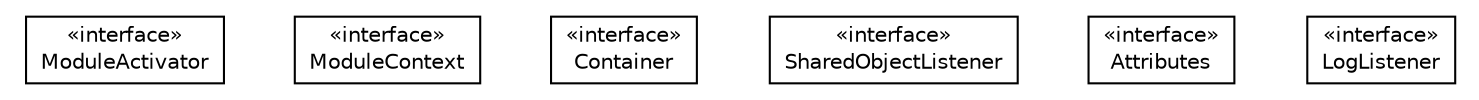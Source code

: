 #!/usr/local/bin/dot
#
# Class diagram 
# Generated by UMLGraph version R5_6-24-gf6e263 (http://www.umlgraph.org/)
#

digraph G {
	edge [fontname="Helvetica",fontsize=10,labelfontname="Helvetica",labelfontsize=10];
	node [fontname="Helvetica",fontsize=10,shape=plaintext];
	nodesep=0.25;
	ranksep=0.5;
	// org.universAAL.middleware.container.ModuleActivator
	c1772 [label=<<table title="org.universAAL.middleware.container.ModuleActivator" border="0" cellborder="1" cellspacing="0" cellpadding="2" port="p" href="./ModuleActivator.html">
		<tr><td><table border="0" cellspacing="0" cellpadding="1">
<tr><td align="center" balign="center"> &#171;interface&#187; </td></tr>
<tr><td align="center" balign="center"> ModuleActivator </td></tr>
		</table></td></tr>
		</table>>, URL="./ModuleActivator.html", fontname="Helvetica", fontcolor="black", fontsize=10.0];
	// org.universAAL.middleware.container.ModuleContext
	c1773 [label=<<table title="org.universAAL.middleware.container.ModuleContext" border="0" cellborder="1" cellspacing="0" cellpadding="2" port="p" href="./ModuleContext.html">
		<tr><td><table border="0" cellspacing="0" cellpadding="1">
<tr><td align="center" balign="center"> &#171;interface&#187; </td></tr>
<tr><td align="center" balign="center"> ModuleContext </td></tr>
		</table></td></tr>
		</table>>, URL="./ModuleContext.html", fontname="Helvetica", fontcolor="black", fontsize=10.0];
	// org.universAAL.middleware.container.Container
	c1774 [label=<<table title="org.universAAL.middleware.container.Container" border="0" cellborder="1" cellspacing="0" cellpadding="2" port="p" href="./Container.html">
		<tr><td><table border="0" cellspacing="0" cellpadding="1">
<tr><td align="center" balign="center"> &#171;interface&#187; </td></tr>
<tr><td align="center" balign="center"> Container </td></tr>
		</table></td></tr>
		</table>>, URL="./Container.html", fontname="Helvetica", fontcolor="black", fontsize=10.0];
	// org.universAAL.middleware.container.SharedObjectListener
	c1775 [label=<<table title="org.universAAL.middleware.container.SharedObjectListener" border="0" cellborder="1" cellspacing="0" cellpadding="2" port="p" href="./SharedObjectListener.html">
		<tr><td><table border="0" cellspacing="0" cellpadding="1">
<tr><td align="center" balign="center"> &#171;interface&#187; </td></tr>
<tr><td align="center" balign="center"> SharedObjectListener </td></tr>
		</table></td></tr>
		</table>>, URL="./SharedObjectListener.html", fontname="Helvetica", fontcolor="black", fontsize=10.0];
	// org.universAAL.middleware.container.Attributes
	c1776 [label=<<table title="org.universAAL.middleware.container.Attributes" border="0" cellborder="1" cellspacing="0" cellpadding="2" port="p" href="./Attributes.html">
		<tr><td><table border="0" cellspacing="0" cellpadding="1">
<tr><td align="center" balign="center"> &#171;interface&#187; </td></tr>
<tr><td align="center" balign="center"> Attributes </td></tr>
		</table></td></tr>
		</table>>, URL="./Attributes.html", fontname="Helvetica", fontcolor="black", fontsize=10.0];
	// org.universAAL.middleware.container.LogListener
	c1777 [label=<<table title="org.universAAL.middleware.container.LogListener" border="0" cellborder="1" cellspacing="0" cellpadding="2" port="p" href="./LogListener.html">
		<tr><td><table border="0" cellspacing="0" cellpadding="1">
<tr><td align="center" balign="center"> &#171;interface&#187; </td></tr>
<tr><td align="center" balign="center"> LogListener </td></tr>
		</table></td></tr>
		</table>>, URL="./LogListener.html", fontname="Helvetica", fontcolor="black", fontsize=10.0];
}

